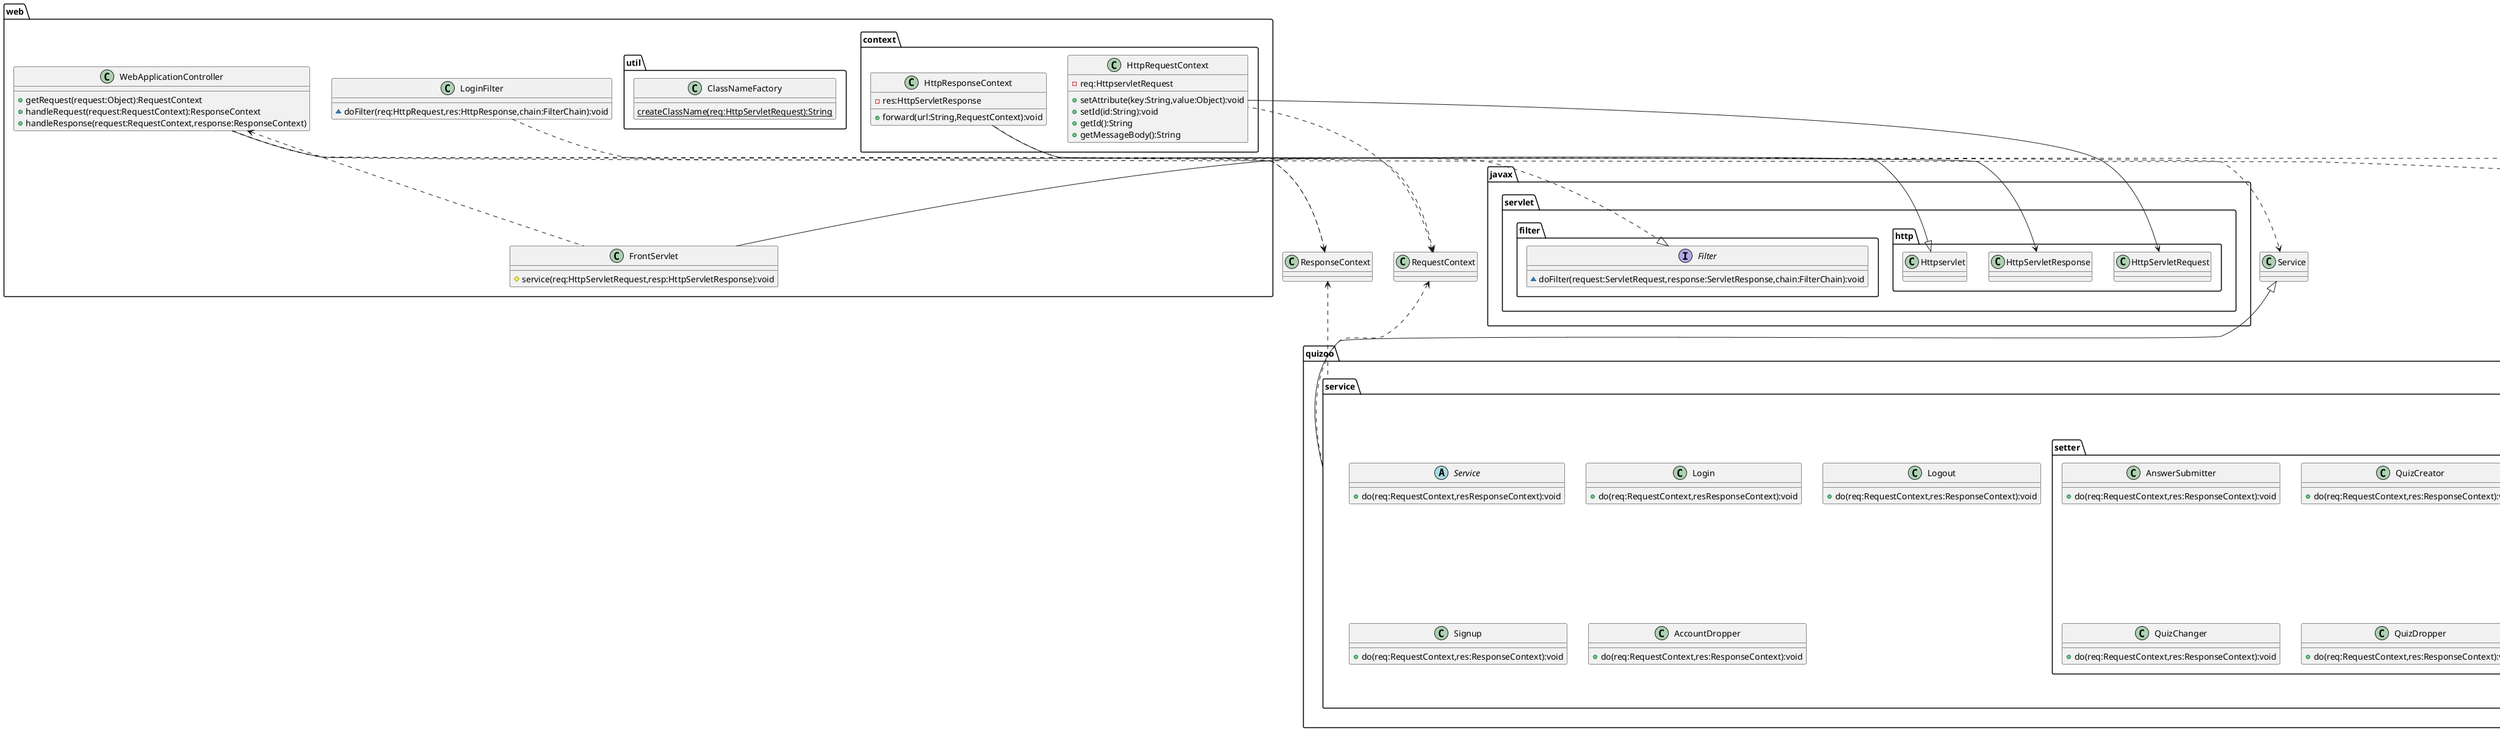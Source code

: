 @startuml
' !theme carbon-gray
top to bottom direction
' left to right direction
package javax.servlet{
    package http{
        class Httpservlet
        class HttpServletRequest
        class HttpServletResponse
    }
    package filter{
        interface Filter{
            ~ doFilter(request:ServletRequest,response:ServletResponse,chain:FilterChain):void
        }
    }
}

package web{
    class WebApplicationController{
        + getRequest(request:Object):RequestContext
        + handleRequest(request:RequestContext):ResponseContext
        + handleResponse(request:RequestContext,response:ResponseContext)
    }
    class LoginFilter{
        ~ doFilter(req:HttpRequest,res:HttpResponse,chain:FilterChain):void
    }
    class FrontServlet{
        # service(req:HttpServletRequest,resp:HttpServletResponse):void
    }
    package context{
        class HttpRequestContext{
            - req:HttpservletRequest
            + setAttribute(key:String,value:Object):void
            + setId(id:String):void
            + getId():String
            + getMessageBody():String
        }
        class HttpResponseContext{
            - res:HttpServletResponse
            + forward(url:String,RequestContext):void
        }
    }
    WebApplicationController <.. FrontServlet
    package util{
        class ClassNameFactory{
            {static} createClassName(req:HttpServletRequest):String
        }
    }
}

package frame{

    package exception{
        note "404" as e404
        class NotFoundException{
            + NotFoundException(msg:String):NotFoundException
        }
        NotFoundException . e404
        note "405" as e405
        class MethodNotAllowedException{
            + MethodNotAllowedException(msg:String):MethodNotAllowedException
        }
        MethodNotAllowedException . e405
        note "400" as e400
        class BadRequestException{
            + (msg:String):BadRequestException
        }
        BadRequestException . e400
    }
    interface ApplicationController{
        + getRequest(request:Object):RequestContext
        + handleRequest(request:RequestContext):ResponseContext
        + handleResponse(request:RequestContext,response:ResponseContext)
    }
    ApplicationController ..> RequestContext
    ApplicationController ..> ResponseContext
    abstract class ServiceFactory{
        + {static} getSevice(req:RequestContext):Service
    }
    ServiceFactory .> Service
    package context{
        interface RequestContext{
            + setAttribute(key:String,value:Onject)
            + getParameter(key:String):String[]
            + setId(key:UserId):void
            + getId():String
            + getMessageBody():String
        }
        interface ResponseContext{
            + forward(url:String,RequestContext)
            + getWtite():PrintWriter
        }
    }
    package util{
        class hash{
            + {static} getSha256(String:value):byte[]
        }
    }
}


package db{
    package dao{
        abstract class Dao{
            ~ {static} cn:Connection
            + connect():void
            + close():void
        }
        class UserInfoDao{
            + selectUser(userId:String):UserInfoBean
            + insertUser(user:UserInfoBean):void
            + deleteUser(userId:String):void
            + updatePassword(id:String,password:byte[]):void
            + updateScore(answered:int,correct:int):void
        }
        class QuizDao{
            + selectQuiz(quizId:int):QuizBean
            + insertQuiz(quiz:QuizBean):void
            + deleteQuiz(quizId:int):void
            + updateTitle(quizId:int,title:String):void
            + updateGenre(quizId:int,genreNo:int):void
            + updateExplanation(quizId:int,explanation:String):void
            + updateRateAndTotalPaticipants(quizId:int,score:int):void
        }
        class QuizQuestionDao{
            + selectQuizWithQuestion(quizid:int):QuizQuestionBean
        }
        class AnswerHistoryDao{
            + selectAnswerHistory(userId:int):ArrayList<AnswerhistoryBean>
        }
        class GenreDao{
            + selectGenres():ArrayList<String>
        }

        Dao <|-- UserInfoDao
        Dao <|-- QuizDao
        Dao <|-- GenreDao
        Dao <|-- AnswerHistoryDao
        Dao <|-- QuizQuestionDao

    }

    package bean {
        class UserInfoBean {
            - userId: String
            - userNo: int
            - nickname: String
            - password: String
            - totalAnswer: int
            - correctAnswer: int
            - rating: float
            + UserInfoBean()
            + UserInfoBean(all fields as parameters)
            + Accessors (getters & setters)
        }

        class QuizBean {
            - quizId: int
            - authorNo: int
            - authorNickname: String
            - title: String
            - questionCount: int
            - genreNo: int
            - genre: String
            - explanation: String
            - createTime: String
            - correctRate: float
            - totalParticipants: int
            + QuizBean()
            + QuizBean(all fields as parameters)
            + Accessors (getters & setters)
        }

        class QuestionBean {
            - quiz_id: int
            - question_id: int
            - question: String
            - choice_1: String
            - choice_2: String
            - choice_3: String
            - choice_4: String
            - judge: byte[]
            + QuestionBean()
            + QuestionBean(all fields as parameters)
            + Accessors (getters & setters)
        }

        class QuizQuestionBean {
            - quiz: QuizBean
            - questions: ArrayList<QuestionBean>
            + QuizQuestionBean()
            + QuizQuestionBean(all fields as parameters)
            + Accessors (getters & setters)
        }

        class AnswerhistoryBean {
            - userNo: int
            - quizId: int
            - answeredTime: String
            - questionCount: int
            - correctCount: int
            + AnswerhistoryBean()
            + AnswerhistoryBean(all fields as parameters)
            + Accessors (getters & setters)
        }

        QuizQuestionBean .left.> QuestionBean
        QuizQuestionBean .right.> QuizBean
    }


    java.io.Serializable <|.. bean
    UserInfoDao ..> UserInfoBean
    QuizDao ..> QuizBean
    QuizQuestionDao ..> QuizQuestionBean
    QuizQuestionDao ..> QuizBean
    QuizQuestionDao ..> QuestionBean
    AnswerHistoryDao ..> AnswerhistoryBean
}
package quizoo{
    package service{
        abstract class Service{
            + do(req:RequestContext,resResponseContext):void
        }
        package getter{
            class HistoryCreator{
                + do(req:RequestContext,res:ResponseContext):void
            }
            class AnswerHistory{
                + do(req:RequestContext,res:ResponseContext):void
            }
            class AccountGetter{
                + do(req:RequestContext,res:ResponseContext):void
            }
            package ajax{
                class QuizGetter{
                    + do(req:RequestContext,res:ResponseContext):void
                }
                class IdCheker{
                    + do(req:RequestContext,res:ResponseContext):void
                }
                class QuizListGetter{
                    + do(req:RequestContext,res:ResponseContext):void
                }
                class ScoreHistoryGetter{
                    + do(req:RequestContext,res:ResponseContext):void
                }
            }
        }
        package setter{
            class AnswerSubmitter{
                + do(req:RequestContext,res:ResponseContext):void
            }
            class QuizCreator{
                + do(req:RequestContext,res:ResponseContext):void
            }
            class NicknameChanger{
                + do(req:RequestContext,res:ResponseContext):void
            }
            class QuizChanger{
                + do(req:RequestContext,res:ResponseContext):void
            }
            class QuizDropper{
                + do(req:RequestContext,res:ResponseContext):void
            }
        }
        class Login{
            + do(req:RequestContext,resResponseContext):void
        }
        class Logout{
            + do(req:RequestContext,res:ResponseContext):void
        }
        class Signup{
            + do(req:RequestContext,res:ResponseContext):void
        }
        class AccountDropper{
            + do(req:RequestContext,res:ResponseContext):void
        }
    }
}
RequestContext <.. service
ResponseContext <.. service
Service <|-- service

HttpServletRequest <-- HttpRequestContext
HttpServletResponse <-- HttpResponseContext
ResponseContext <.. HttpResponseContext
RequestContext <.. HttpRequestContext
Httpservlet <|-up- FrontServlet
ApplicationController <|.. WebApplicationController
WebApplicationController ..> RequestContext
WebApplicationController ..> ResponseContext
WebApplicationController ..> Service
WebApplicationController ..> ServiceFactory
LoginFilter .down.|> Filter
@enduml